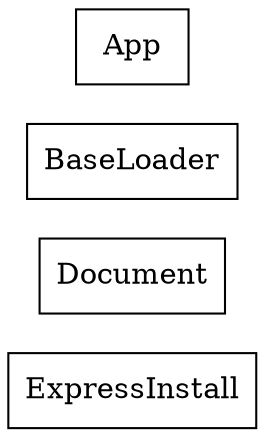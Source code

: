 strict digraph class_diagram {
  rankdir=LR;
  TypeExpressInstall[
    label="ExpressInstall",
    URL="ExpressInstall.html",
    tooltip="com.sekati.core.ExpressInstall",
    shape="record"
  ];
  TypeDocument[
    label="Document",
    URL="Document.html",
    tooltip="com.sekati.core.Document",
    shape="record"
  ];
  TypeBaseLoader[
    label="BaseLoader",
    URL="BaseLoader.html",
    tooltip="com.sekati.core.BaseLoader",
    shape="record"
  ];
  TypeApp[
    label="App",
    URL="App.html",
    tooltip="com.sekati.core.App",
    shape="record"
  ];
}

